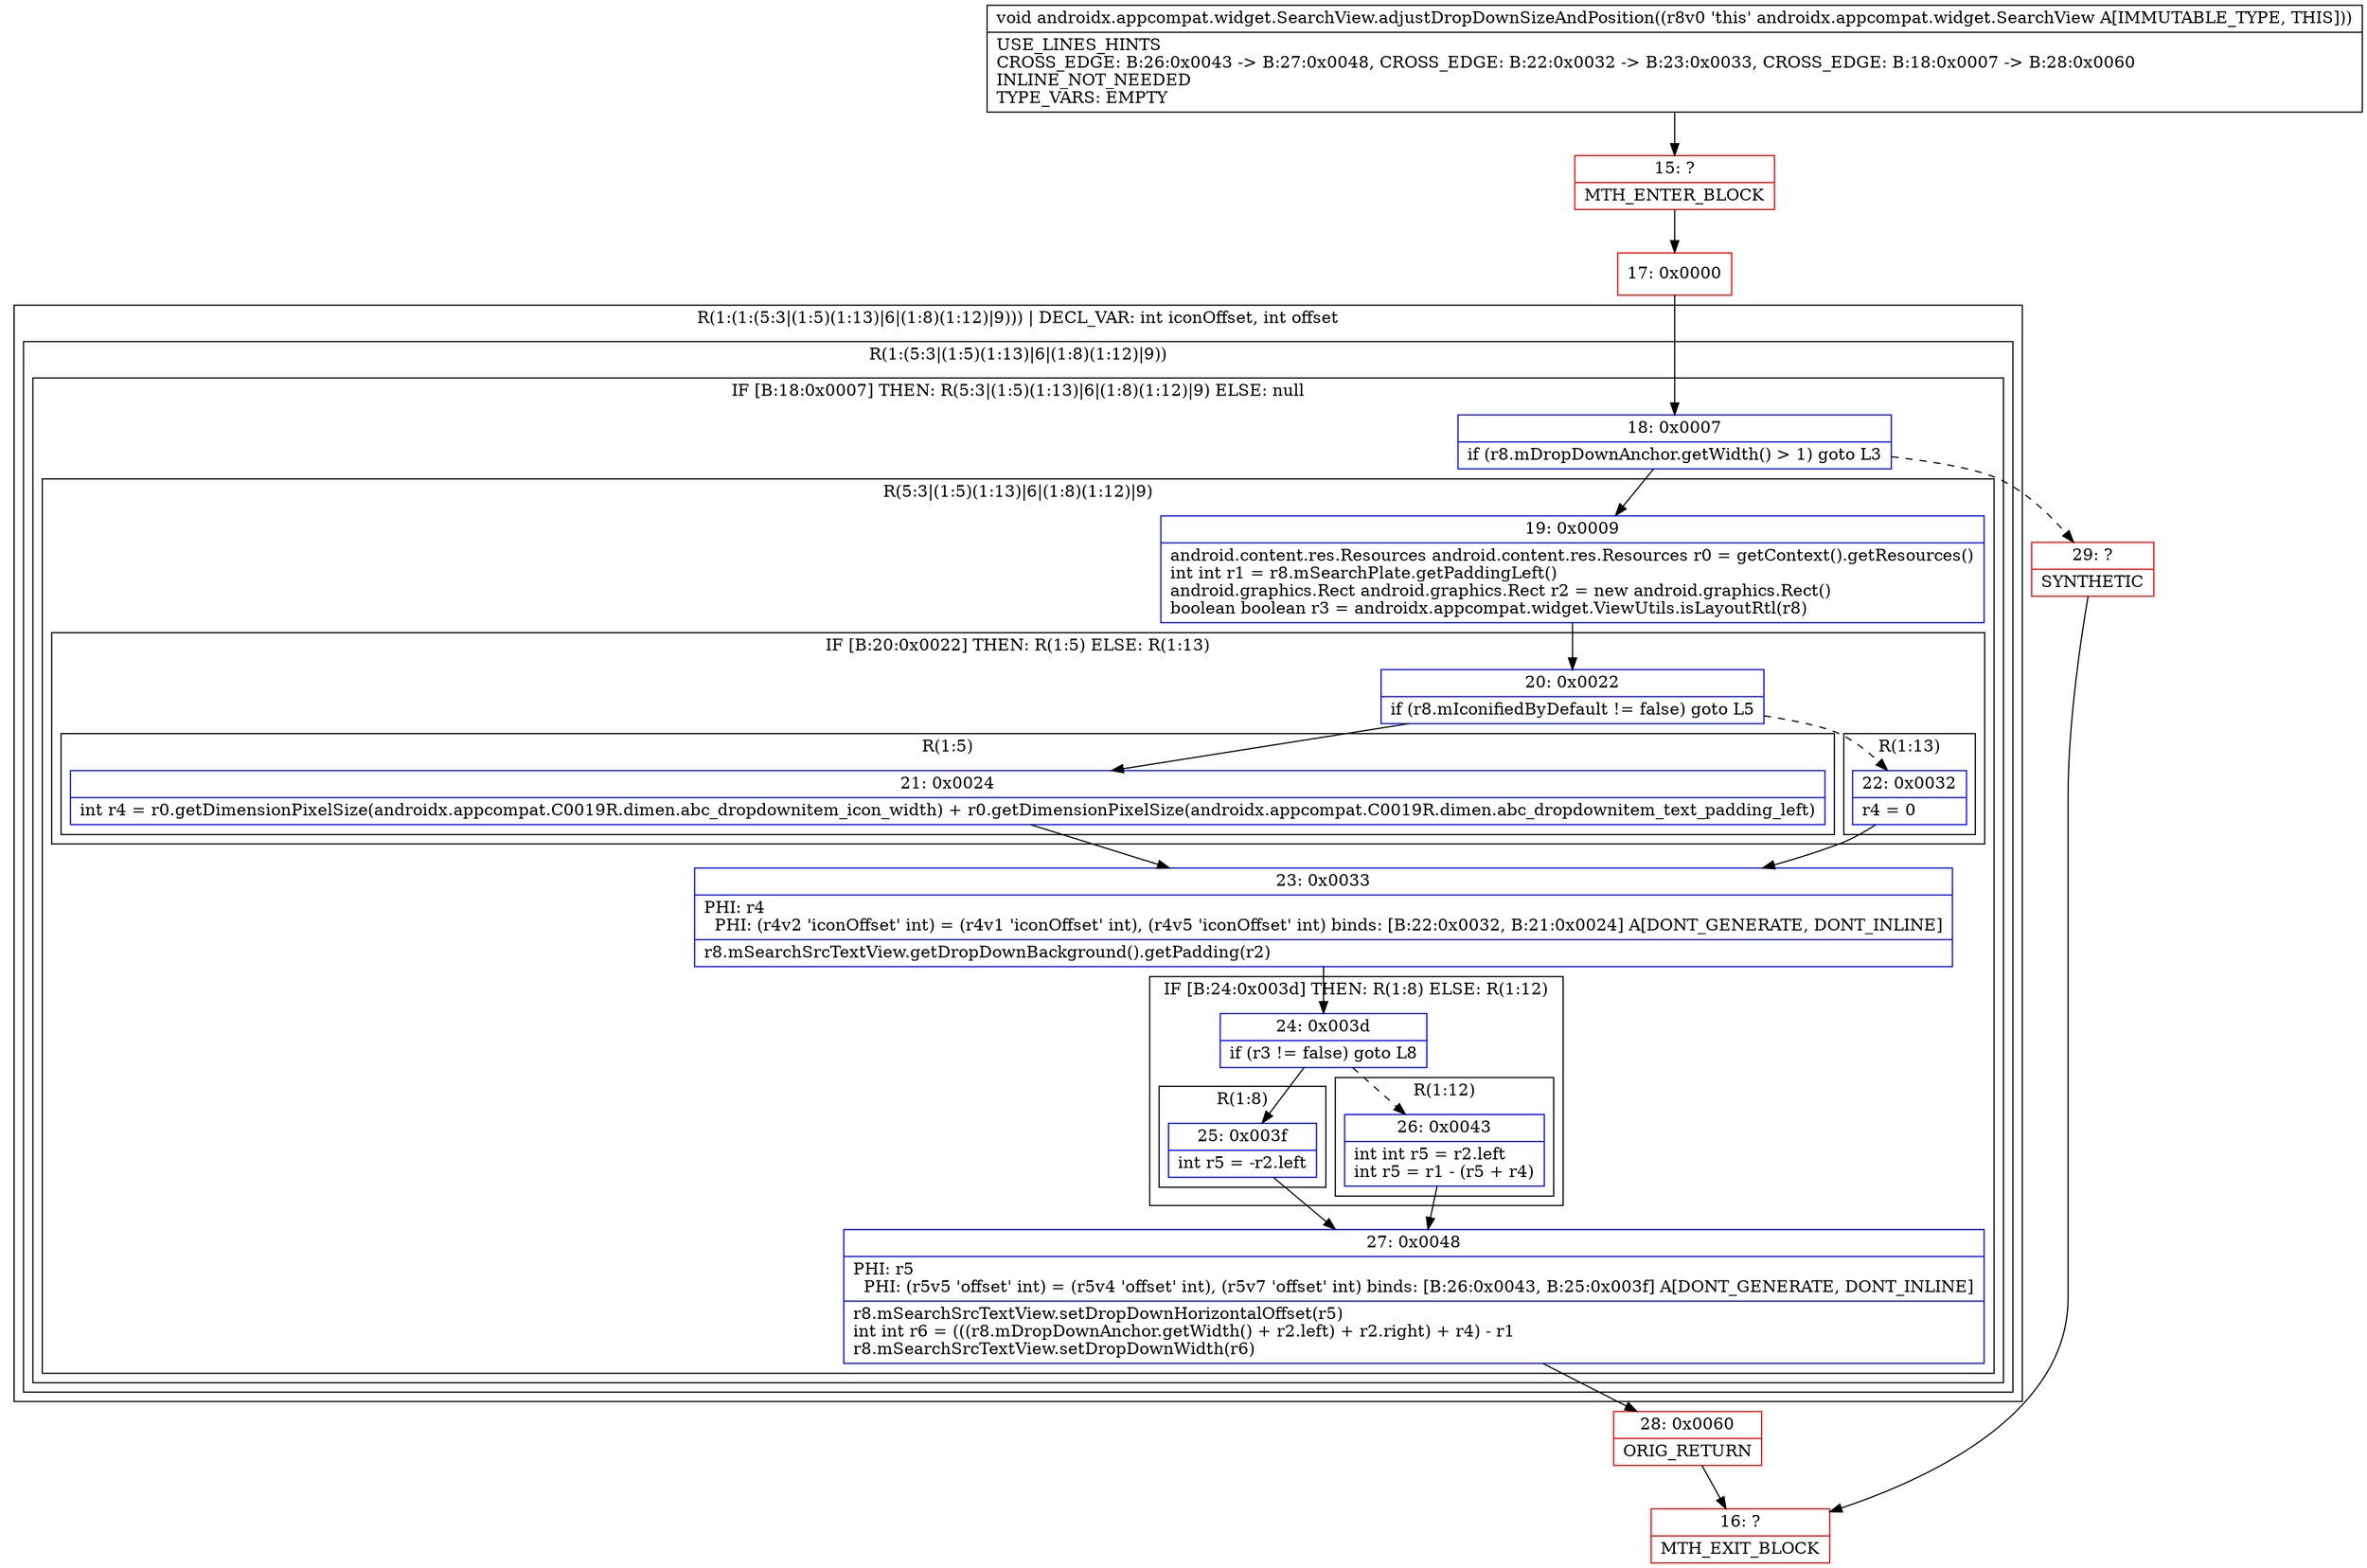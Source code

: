 digraph "CFG forandroidx.appcompat.widget.SearchView.adjustDropDownSizeAndPosition()V" {
subgraph cluster_Region_654635206 {
label = "R(1:(1:(5:3|(1:5)(1:13)|6|(1:8)(1:12)|9))) | DECL_VAR: int iconOffset, int offset\l";
node [shape=record,color=blue];
subgraph cluster_Region_1130349611 {
label = "R(1:(5:3|(1:5)(1:13)|6|(1:8)(1:12)|9))";
node [shape=record,color=blue];
subgraph cluster_IfRegion_282220261 {
label = "IF [B:18:0x0007] THEN: R(5:3|(1:5)(1:13)|6|(1:8)(1:12)|9) ELSE: null";
node [shape=record,color=blue];
Node_18 [shape=record,label="{18\:\ 0x0007|if (r8.mDropDownAnchor.getWidth() \> 1) goto L3\l}"];
subgraph cluster_Region_1655998302 {
label = "R(5:3|(1:5)(1:13)|6|(1:8)(1:12)|9)";
node [shape=record,color=blue];
Node_19 [shape=record,label="{19\:\ 0x0009|android.content.res.Resources android.content.res.Resources r0 = getContext().getResources()\lint int r1 = r8.mSearchPlate.getPaddingLeft()\landroid.graphics.Rect android.graphics.Rect r2 = new android.graphics.Rect()\lboolean boolean r3 = androidx.appcompat.widget.ViewUtils.isLayoutRtl(r8)\l}"];
subgraph cluster_IfRegion_1934883811 {
label = "IF [B:20:0x0022] THEN: R(1:5) ELSE: R(1:13)";
node [shape=record,color=blue];
Node_20 [shape=record,label="{20\:\ 0x0022|if (r8.mIconifiedByDefault != false) goto L5\l}"];
subgraph cluster_Region_1690333041 {
label = "R(1:5)";
node [shape=record,color=blue];
Node_21 [shape=record,label="{21\:\ 0x0024|int r4 = r0.getDimensionPixelSize(androidx.appcompat.C0019R.dimen.abc_dropdownitem_icon_width) + r0.getDimensionPixelSize(androidx.appcompat.C0019R.dimen.abc_dropdownitem_text_padding_left)\l}"];
}
subgraph cluster_Region_1342706466 {
label = "R(1:13)";
node [shape=record,color=blue];
Node_22 [shape=record,label="{22\:\ 0x0032|r4 = 0\l}"];
}
}
Node_23 [shape=record,label="{23\:\ 0x0033|PHI: r4 \l  PHI: (r4v2 'iconOffset' int) = (r4v1 'iconOffset' int), (r4v5 'iconOffset' int) binds: [B:22:0x0032, B:21:0x0024] A[DONT_GENERATE, DONT_INLINE]\l|r8.mSearchSrcTextView.getDropDownBackground().getPadding(r2)\l}"];
subgraph cluster_IfRegion_928270686 {
label = "IF [B:24:0x003d] THEN: R(1:8) ELSE: R(1:12)";
node [shape=record,color=blue];
Node_24 [shape=record,label="{24\:\ 0x003d|if (r3 != false) goto L8\l}"];
subgraph cluster_Region_1906097732 {
label = "R(1:8)";
node [shape=record,color=blue];
Node_25 [shape=record,label="{25\:\ 0x003f|int r5 = \-r2.left\l}"];
}
subgraph cluster_Region_771727082 {
label = "R(1:12)";
node [shape=record,color=blue];
Node_26 [shape=record,label="{26\:\ 0x0043|int int r5 = r2.left\lint r5 = r1 \- (r5 + r4)\l}"];
}
}
Node_27 [shape=record,label="{27\:\ 0x0048|PHI: r5 \l  PHI: (r5v5 'offset' int) = (r5v4 'offset' int), (r5v7 'offset' int) binds: [B:26:0x0043, B:25:0x003f] A[DONT_GENERATE, DONT_INLINE]\l|r8.mSearchSrcTextView.setDropDownHorizontalOffset(r5)\lint int r6 = (((r8.mDropDownAnchor.getWidth() + r2.left) + r2.right) + r4) \- r1\lr8.mSearchSrcTextView.setDropDownWidth(r6)\l}"];
}
}
}
}
Node_15 [shape=record,color=red,label="{15\:\ ?|MTH_ENTER_BLOCK\l}"];
Node_17 [shape=record,color=red,label="{17\:\ 0x0000}"];
Node_28 [shape=record,color=red,label="{28\:\ 0x0060|ORIG_RETURN\l}"];
Node_16 [shape=record,color=red,label="{16\:\ ?|MTH_EXIT_BLOCK\l}"];
Node_29 [shape=record,color=red,label="{29\:\ ?|SYNTHETIC\l}"];
MethodNode[shape=record,label="{void androidx.appcompat.widget.SearchView.adjustDropDownSizeAndPosition((r8v0 'this' androidx.appcompat.widget.SearchView A[IMMUTABLE_TYPE, THIS]))  | USE_LINES_HINTS\lCROSS_EDGE: B:26:0x0043 \-\> B:27:0x0048, CROSS_EDGE: B:22:0x0032 \-\> B:23:0x0033, CROSS_EDGE: B:18:0x0007 \-\> B:28:0x0060\lINLINE_NOT_NEEDED\lTYPE_VARS: EMPTY\l}"];
MethodNode -> Node_15;Node_18 -> Node_19;
Node_18 -> Node_29[style=dashed];
Node_19 -> Node_20;
Node_20 -> Node_21;
Node_20 -> Node_22[style=dashed];
Node_21 -> Node_23;
Node_22 -> Node_23;
Node_23 -> Node_24;
Node_24 -> Node_25;
Node_24 -> Node_26[style=dashed];
Node_25 -> Node_27;
Node_26 -> Node_27;
Node_27 -> Node_28;
Node_15 -> Node_17;
Node_17 -> Node_18;
Node_28 -> Node_16;
Node_29 -> Node_16;
}

